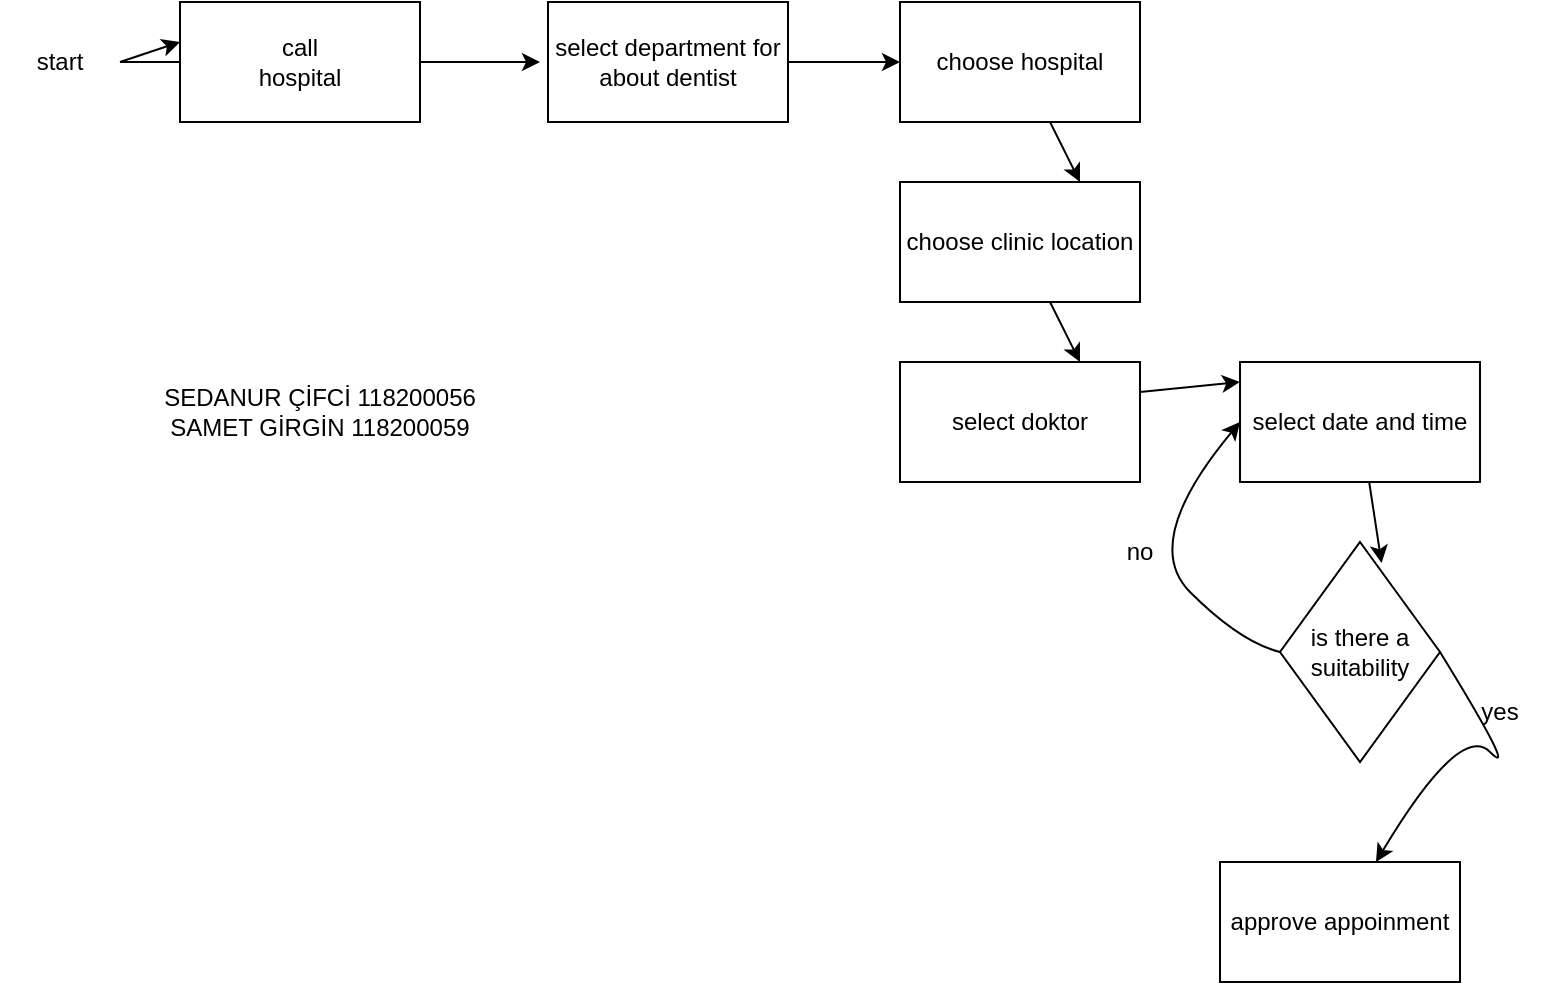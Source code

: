 <mxfile version="15.7.0" type="github" pages="2">
  <diagram id="HKy65zOLdk_xYuvnr-HV" name="Page-1">
    <mxGraphModel dx="1038" dy="547" grid="1" gridSize="10" guides="1" tooltips="1" connect="1" arrows="1" fold="1" page="1" pageScale="1" pageWidth="827" pageHeight="1169" math="0" shadow="0">
      <root>
        <mxCell id="0" />
        <mxCell id="1" parent="0" />
        <mxCell id="aqiYV1Ov20nDMxMCsnCS-29" value="" style="edgeStyle=orthogonalEdgeStyle;rounded=0;orthogonalLoop=1;jettySize=auto;html=1;" edge="1" parent="1" source="aqiYV1Ov20nDMxMCsnCS-1" target="aqiYV1Ov20nDMxMCsnCS-3">
          <mxGeometry relative="1" as="geometry" />
        </mxCell>
        <mxCell id="aqiYV1Ov20nDMxMCsnCS-1" value="start" style="text;html=1;strokeColor=none;fillColor=none;align=center;verticalAlign=middle;whiteSpace=wrap;rounded=0;" vertex="1" parent="1">
          <mxGeometry x="20" y="55" width="60" height="30" as="geometry" />
        </mxCell>
        <mxCell id="aqiYV1Ov20nDMxMCsnCS-2" value="" style="rounded=0;whiteSpace=wrap;html=1;" vertex="1" parent="1">
          <mxGeometry x="110" y="40" width="120" height="60" as="geometry" />
        </mxCell>
        <mxCell id="aqiYV1Ov20nDMxMCsnCS-3" value="call hospital" style="text;html=1;strokeColor=none;fillColor=none;align=center;verticalAlign=middle;whiteSpace=wrap;rounded=0;" vertex="1" parent="1">
          <mxGeometry x="140" y="55" width="60" height="30" as="geometry" />
        </mxCell>
        <mxCell id="aqiYV1Ov20nDMxMCsnCS-5" value="select doktor" style="rounded=0;whiteSpace=wrap;html=1;" vertex="1" parent="1">
          <mxGeometry x="470" y="220" width="120" height="60" as="geometry" />
        </mxCell>
        <mxCell id="aqiYV1Ov20nDMxMCsnCS-7" value="select department for about dentist" style="rounded=0;whiteSpace=wrap;html=1;" vertex="1" parent="1">
          <mxGeometry x="294" y="40" width="120" height="60" as="geometry" />
        </mxCell>
        <mxCell id="aqiYV1Ov20nDMxMCsnCS-8" value="choose hospital" style="rounded=0;whiteSpace=wrap;html=1;" vertex="1" parent="1">
          <mxGeometry x="470" y="40" width="120" height="60" as="geometry" />
        </mxCell>
        <mxCell id="aqiYV1Ov20nDMxMCsnCS-9" value="choose clinic location" style="rounded=0;whiteSpace=wrap;html=1;" vertex="1" parent="1">
          <mxGeometry x="470" y="130" width="120" height="60" as="geometry" />
        </mxCell>
        <mxCell id="aqiYV1Ov20nDMxMCsnCS-10" value="select date and time" style="rounded=0;whiteSpace=wrap;html=1;" vertex="1" parent="1">
          <mxGeometry x="640" y="220" width="120" height="60" as="geometry" />
        </mxCell>
        <mxCell id="aqiYV1Ov20nDMxMCsnCS-13" value="is there a suitability" style="rhombus;whiteSpace=wrap;html=1;" vertex="1" parent="1">
          <mxGeometry x="660" y="310" width="80" height="110" as="geometry" />
        </mxCell>
        <mxCell id="aqiYV1Ov20nDMxMCsnCS-14" value="" style="curved=1;endArrow=classic;html=1;rounded=0;entryX=0;entryY=0.5;entryDx=0;entryDy=0;exitX=0;exitY=0.5;exitDx=0;exitDy=0;" edge="1" parent="1" source="aqiYV1Ov20nDMxMCsnCS-13" target="aqiYV1Ov20nDMxMCsnCS-10">
          <mxGeometry width="50" height="50" relative="1" as="geometry">
            <mxPoint x="590" y="360" as="sourcePoint" />
            <mxPoint x="640" y="310" as="targetPoint" />
            <Array as="points">
              <mxPoint x="640" y="360" />
              <mxPoint x="590" y="310" />
            </Array>
          </mxGeometry>
        </mxCell>
        <mxCell id="aqiYV1Ov20nDMxMCsnCS-15" value="no" style="text;html=1;strokeColor=none;fillColor=none;align=center;verticalAlign=middle;whiteSpace=wrap;rounded=0;" vertex="1" parent="1">
          <mxGeometry x="560" y="300" width="60" height="30" as="geometry" />
        </mxCell>
        <mxCell id="aqiYV1Ov20nDMxMCsnCS-16" value="approve appoinment" style="rounded=0;whiteSpace=wrap;html=1;" vertex="1" parent="1">
          <mxGeometry x="630" y="470" width="120" height="60" as="geometry" />
        </mxCell>
        <mxCell id="aqiYV1Ov20nDMxMCsnCS-18" value="" style="curved=1;endArrow=classic;html=1;rounded=0;exitX=1;exitY=0.5;exitDx=0;exitDy=0;" edge="1" parent="1" source="aqiYV1Ov20nDMxMCsnCS-13" target="aqiYV1Ov20nDMxMCsnCS-16">
          <mxGeometry width="50" height="50" relative="1" as="geometry">
            <mxPoint x="750" y="450" as="sourcePoint" />
            <mxPoint x="800" y="400" as="targetPoint" />
            <Array as="points">
              <mxPoint x="780" y="430" />
              <mxPoint x="750" y="400" />
            </Array>
          </mxGeometry>
        </mxCell>
        <mxCell id="aqiYV1Ov20nDMxMCsnCS-19" value="yes" style="text;html=1;strokeColor=none;fillColor=none;align=center;verticalAlign=middle;whiteSpace=wrap;rounded=0;" vertex="1" parent="1">
          <mxGeometry x="740" y="380" width="60" height="30" as="geometry" />
        </mxCell>
        <mxCell id="aqiYV1Ov20nDMxMCsnCS-22" value="" style="endArrow=classic;html=1;rounded=0;exitX=1;exitY=0.5;exitDx=0;exitDy=0;" edge="1" parent="1" source="aqiYV1Ov20nDMxMCsnCS-2">
          <mxGeometry width="50" height="50" relative="1" as="geometry">
            <mxPoint x="230" y="100" as="sourcePoint" />
            <mxPoint x="290" y="70" as="targetPoint" />
          </mxGeometry>
        </mxCell>
        <mxCell id="aqiYV1Ov20nDMxMCsnCS-23" value="" style="endArrow=classic;html=1;rounded=0;entryX=0;entryY=0.5;entryDx=0;entryDy=0;exitX=1;exitY=0.5;exitDx=0;exitDy=0;" edge="1" parent="1" source="aqiYV1Ov20nDMxMCsnCS-7" target="aqiYV1Ov20nDMxMCsnCS-8">
          <mxGeometry width="50" height="50" relative="1" as="geometry">
            <mxPoint x="410" y="100" as="sourcePoint" />
            <mxPoint x="460" y="50" as="targetPoint" />
          </mxGeometry>
        </mxCell>
        <mxCell id="aqiYV1Ov20nDMxMCsnCS-24" value="" style="endArrow=classic;html=1;rounded=0;entryX=0.75;entryY=0;entryDx=0;entryDy=0;" edge="1" parent="1" source="aqiYV1Ov20nDMxMCsnCS-8" target="aqiYV1Ov20nDMxMCsnCS-9">
          <mxGeometry width="50" height="50" relative="1" as="geometry">
            <mxPoint x="510" y="140" as="sourcePoint" />
            <mxPoint x="560" y="90" as="targetPoint" />
          </mxGeometry>
        </mxCell>
        <mxCell id="aqiYV1Ov20nDMxMCsnCS-25" value="" style="endArrow=classic;html=1;rounded=0;entryX=0.75;entryY=0;entryDx=0;entryDy=0;" edge="1" parent="1" source="aqiYV1Ov20nDMxMCsnCS-9" target="aqiYV1Ov20nDMxMCsnCS-5">
          <mxGeometry width="50" height="50" relative="1" as="geometry">
            <mxPoint x="520" y="240" as="sourcePoint" />
            <mxPoint x="570" y="190" as="targetPoint" />
          </mxGeometry>
        </mxCell>
        <mxCell id="aqiYV1Ov20nDMxMCsnCS-26" value="" style="endArrow=classic;html=1;rounded=0;exitX=1;exitY=0.25;exitDx=0;exitDy=0;" edge="1" parent="1" source="aqiYV1Ov20nDMxMCsnCS-5">
          <mxGeometry width="50" height="50" relative="1" as="geometry">
            <mxPoint x="590" y="280" as="sourcePoint" />
            <mxPoint x="640" y="230" as="targetPoint" />
          </mxGeometry>
        </mxCell>
        <mxCell id="aqiYV1Ov20nDMxMCsnCS-27" value="" style="endArrow=classic;html=1;rounded=0;exitX=1;exitY=0.5;exitDx=0;exitDy=0;" edge="1" parent="1" source="aqiYV1Ov20nDMxMCsnCS-1">
          <mxGeometry width="50" height="50" relative="1" as="geometry">
            <mxPoint x="60" y="110" as="sourcePoint" />
            <mxPoint x="110" y="60" as="targetPoint" />
          </mxGeometry>
        </mxCell>
        <mxCell id="aqiYV1Ov20nDMxMCsnCS-30" value="" style="endArrow=classic;html=1;rounded=0;entryX=0.635;entryY=0.096;entryDx=0;entryDy=0;entryPerimeter=0;" edge="1" parent="1" source="aqiYV1Ov20nDMxMCsnCS-10" target="aqiYV1Ov20nDMxMCsnCS-13">
          <mxGeometry width="50" height="50" relative="1" as="geometry">
            <mxPoint x="670" y="320" as="sourcePoint" />
            <mxPoint x="720" y="270" as="targetPoint" />
          </mxGeometry>
        </mxCell>
        <mxCell id="aqiYV1Ov20nDMxMCsnCS-32" value="SEDANUR ÇİFCİ 118200056&lt;br&gt;SAMET GİRGİN 118200059" style="text;html=1;strokeColor=none;fillColor=none;align=center;verticalAlign=middle;whiteSpace=wrap;rounded=0;" vertex="1" parent="1">
          <mxGeometry x="20" y="180" width="320" height="130" as="geometry" />
        </mxCell>
      </root>
    </mxGraphModel>
  </diagram>
  <diagram id="sDoEUTNOPOfsHDLklo4q" name="Page-2">
    <mxGraphModel dx="1038" dy="547" grid="1" gridSize="10" guides="1" tooltips="1" connect="1" arrows="1" fold="1" page="1" pageScale="1" pageWidth="827" pageHeight="1169" math="0" shadow="0">
      <root>
        <mxCell id="dyCwFcCoW-7kM_hK3kg1-0" />
        <mxCell id="dyCwFcCoW-7kM_hK3kg1-1" parent="dyCwFcCoW-7kM_hK3kg1-0" />
        <mxCell id="j0gs6EP38Pehh3D0d77o-13" value="" style="edgeStyle=orthogonalEdgeStyle;rounded=0;orthogonalLoop=1;jettySize=auto;html=1;" edge="1" parent="dyCwFcCoW-7kM_hK3kg1-1" source="dyCwFcCoW-7kM_hK3kg1-2">
          <mxGeometry relative="1" as="geometry">
            <mxPoint x="55" y="350" as="targetPoint" />
          </mxGeometry>
        </mxCell>
        <mxCell id="dyCwFcCoW-7kM_hK3kg1-2" value="Actor" style="shape=umlActor;verticalLabelPosition=bottom;verticalAlign=top;html=1;outlineConnect=0;" vertex="1" parent="dyCwFcCoW-7kM_hK3kg1-1">
          <mxGeometry x="40" y="210" width="30" height="60" as="geometry" />
        </mxCell>
        <mxCell id="dyCwFcCoW-7kM_hK3kg1-3" value="Actor" style="shape=umlActor;verticalLabelPosition=bottom;verticalAlign=top;html=1;outlineConnect=0;" vertex="1" parent="dyCwFcCoW-7kM_hK3kg1-1">
          <mxGeometry x="740" y="440" width="30" height="60" as="geometry" />
        </mxCell>
        <mxCell id="uvNtqNEb67n9VMZbVNt--0" value="CALL HOSPİTAL" style="rounded=0;whiteSpace=wrap;html=1;" vertex="1" parent="dyCwFcCoW-7kM_hK3kg1-1">
          <mxGeometry x="275" width="70" height="40" as="geometry" />
        </mxCell>
        <mxCell id="uvNtqNEb67n9VMZbVNt--1" value="SELECT DEPARTMENT FOR ABOUT DENTİST" style="rounded=0;whiteSpace=wrap;html=1;" vertex="1" parent="dyCwFcCoW-7kM_hK3kg1-1">
          <mxGeometry x="260" y="80" width="100" height="60" as="geometry" />
        </mxCell>
        <mxCell id="Z7aTw5yu9XVOPrLIfpRC-0" value="CHOOSE HOSPİTAL" style="rounded=0;whiteSpace=wrap;html=1;" vertex="1" parent="dyCwFcCoW-7kM_hK3kg1-1">
          <mxGeometry x="250" y="150" width="120" height="60" as="geometry" />
        </mxCell>
        <mxCell id="gRQeDUYZeM_2oYO6Ufp7-0" value="CHOOSE CLİNİC LOCATİON" style="rounded=0;whiteSpace=wrap;html=1;" vertex="1" parent="dyCwFcCoW-7kM_hK3kg1-1">
          <mxGeometry x="260" y="230" width="120" height="60" as="geometry" />
        </mxCell>
        <mxCell id="Qf1cjqmk7YPgzlQuf789-0" value="SELECT DOCTOR" style="rounded=0;whiteSpace=wrap;html=1;" vertex="1" parent="dyCwFcCoW-7kM_hK3kg1-1">
          <mxGeometry x="270" y="310" width="120" height="60" as="geometry" />
        </mxCell>
        <mxCell id="3Zv25cvYxxz2jgS6atqb-0" value="SELECT DATE AND TİME" style="rounded=0;whiteSpace=wrap;html=1;" vertex="1" parent="dyCwFcCoW-7kM_hK3kg1-1">
          <mxGeometry x="270" y="380" width="120" height="60" as="geometry" />
        </mxCell>
        <mxCell id="j0gs6EP38Pehh3D0d77o-0" value="APPROVE APPOİNMENT" style="rounded=0;whiteSpace=wrap;html=1;" vertex="1" parent="dyCwFcCoW-7kM_hK3kg1-1">
          <mxGeometry x="275" y="450" width="120" height="60" as="geometry" />
        </mxCell>
        <mxCell id="j0gs6EP38Pehh3D0d77o-1" value="" style="endArrow=classic;html=1;rounded=0;entryX=0;entryY=0.75;entryDx=0;entryDy=0;" edge="1" parent="dyCwFcCoW-7kM_hK3kg1-1" target="uvNtqNEb67n9VMZbVNt--0">
          <mxGeometry width="50" height="50" relative="1" as="geometry">
            <mxPoint x="60" y="220" as="sourcePoint" />
            <mxPoint x="110" y="170" as="targetPoint" />
          </mxGeometry>
        </mxCell>
        <mxCell id="j0gs6EP38Pehh3D0d77o-2" value="" style="endArrow=classic;html=1;rounded=0;entryX=0;entryY=0.75;entryDx=0;entryDy=0;exitX=0.75;exitY=0.1;exitDx=0;exitDy=0;exitPerimeter=0;" edge="1" parent="dyCwFcCoW-7kM_hK3kg1-1" source="dyCwFcCoW-7kM_hK3kg1-2" target="uvNtqNEb67n9VMZbVNt--1">
          <mxGeometry width="50" height="50" relative="1" as="geometry">
            <mxPoint x="60" y="260" as="sourcePoint" />
            <mxPoint x="110" y="210" as="targetPoint" />
          </mxGeometry>
        </mxCell>
        <mxCell id="j0gs6EP38Pehh3D0d77o-3" value="" style="endArrow=classic;html=1;rounded=0;exitX=0.75;exitY=0.1;exitDx=0;exitDy=0;exitPerimeter=0;" edge="1" parent="dyCwFcCoW-7kM_hK3kg1-1" source="dyCwFcCoW-7kM_hK3kg1-2" target="Z7aTw5yu9XVOPrLIfpRC-0">
          <mxGeometry width="50" height="50" relative="1" as="geometry">
            <mxPoint x="120" y="280" as="sourcePoint" />
            <mxPoint x="170" y="230" as="targetPoint" />
          </mxGeometry>
        </mxCell>
        <mxCell id="j0gs6EP38Pehh3D0d77o-4" value="" style="endArrow=classic;html=1;rounded=0;entryX=-0.02;entryY=0.37;entryDx=0;entryDy=0;entryPerimeter=0;" edge="1" parent="dyCwFcCoW-7kM_hK3kg1-1" source="dyCwFcCoW-7kM_hK3kg1-2" target="gRQeDUYZeM_2oYO6Ufp7-0">
          <mxGeometry width="50" height="50" relative="1" as="geometry">
            <mxPoint x="200" y="270" as="sourcePoint" />
            <mxPoint x="250" y="220" as="targetPoint" />
          </mxGeometry>
        </mxCell>
        <mxCell id="j0gs6EP38Pehh3D0d77o-5" value="" style="endArrow=classic;html=1;rounded=0;entryX=0;entryY=0;entryDx=0;entryDy=0;" edge="1" parent="dyCwFcCoW-7kM_hK3kg1-1" source="dyCwFcCoW-7kM_hK3kg1-2" target="Qf1cjqmk7YPgzlQuf789-0">
          <mxGeometry width="50" height="50" relative="1" as="geometry">
            <mxPoint x="180" y="310" as="sourcePoint" />
            <mxPoint x="230" y="260" as="targetPoint" />
          </mxGeometry>
        </mxCell>
        <mxCell id="j0gs6EP38Pehh3D0d77o-6" value="" style="endArrow=classic;html=1;rounded=0;entryX=0;entryY=0;entryDx=0;entryDy=0;exitX=1;exitY=1;exitDx=0;exitDy=0;exitPerimeter=0;" edge="1" parent="dyCwFcCoW-7kM_hK3kg1-1" source="dyCwFcCoW-7kM_hK3kg1-2" target="3Zv25cvYxxz2jgS6atqb-0">
          <mxGeometry width="50" height="50" relative="1" as="geometry">
            <mxPoint x="130" y="350" as="sourcePoint" />
            <mxPoint x="180" y="300" as="targetPoint" />
          </mxGeometry>
        </mxCell>
        <mxCell id="j0gs6EP38Pehh3D0d77o-7" value="" style="endArrow=classic;html=1;rounded=0;entryX=1;entryY=0.5;entryDx=0;entryDy=0;exitX=0;exitY=0.333;exitDx=0;exitDy=0;exitPerimeter=0;" edge="1" parent="dyCwFcCoW-7kM_hK3kg1-1" source="dyCwFcCoW-7kM_hK3kg1-3" target="j0gs6EP38Pehh3D0d77o-0">
          <mxGeometry width="50" height="50" relative="1" as="geometry">
            <mxPoint x="550" y="500" as="sourcePoint" />
            <mxPoint x="600" y="450" as="targetPoint" />
          </mxGeometry>
        </mxCell>
        <mxCell id="j0gs6EP38Pehh3D0d77o-10" value="" style="swimlane;startSize=0;" vertex="1" parent="dyCwFcCoW-7kM_hK3kg1-1">
          <mxGeometry x="190" width="320" height="510" as="geometry" />
        </mxCell>
        <mxCell id="j0gs6EP38Pehh3D0d77o-14" value="patient&amp;nbsp;" style="text;html=1;strokeColor=none;fillColor=none;align=center;verticalAlign=middle;whiteSpace=wrap;rounded=0;" vertex="1" parent="dyCwFcCoW-7kM_hK3kg1-1">
          <mxGeometry x="25" y="320" width="60" height="30" as="geometry" />
        </mxCell>
        <mxCell id="j0gs6EP38Pehh3D0d77o-15" value="officer" style="text;html=1;strokeColor=none;fillColor=none;align=center;verticalAlign=middle;whiteSpace=wrap;rounded=0;" vertex="1" parent="dyCwFcCoW-7kM_hK3kg1-1">
          <mxGeometry x="725" y="395" width="60" height="30" as="geometry" />
        </mxCell>
        <mxCell id="j0gs6EP38Pehh3D0d77o-16" value="SEDANUR ÇİFCİ 118200056&lt;br&gt;SAMET GİRGİN 118200059" style="text;html=1;strokeColor=none;fillColor=none;align=center;verticalAlign=middle;whiteSpace=wrap;rounded=0;" vertex="1" parent="dyCwFcCoW-7kM_hK3kg1-1">
          <mxGeometry x="580" y="50" width="210" height="210" as="geometry" />
        </mxCell>
      </root>
    </mxGraphModel>
  </diagram>
</mxfile>
